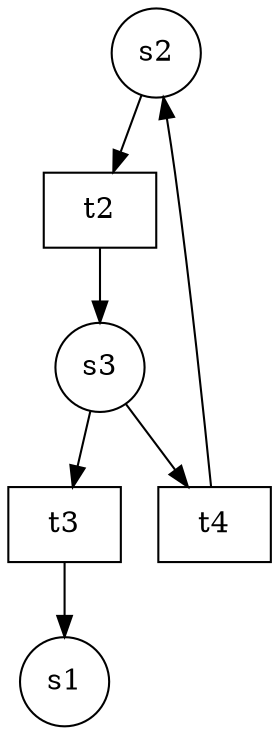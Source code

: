 digraph petrinet{
node[shape=circle];
"s2";
"s3";
"t2" [shape=box];
"t3" [shape=box];
"t4" [shape=box];
"s2"->"t2"
"s3"->"t3"
"s3"->"t4"
"t2"->"s3"
"t3"->"s1"
"t4"->"s2"
}
